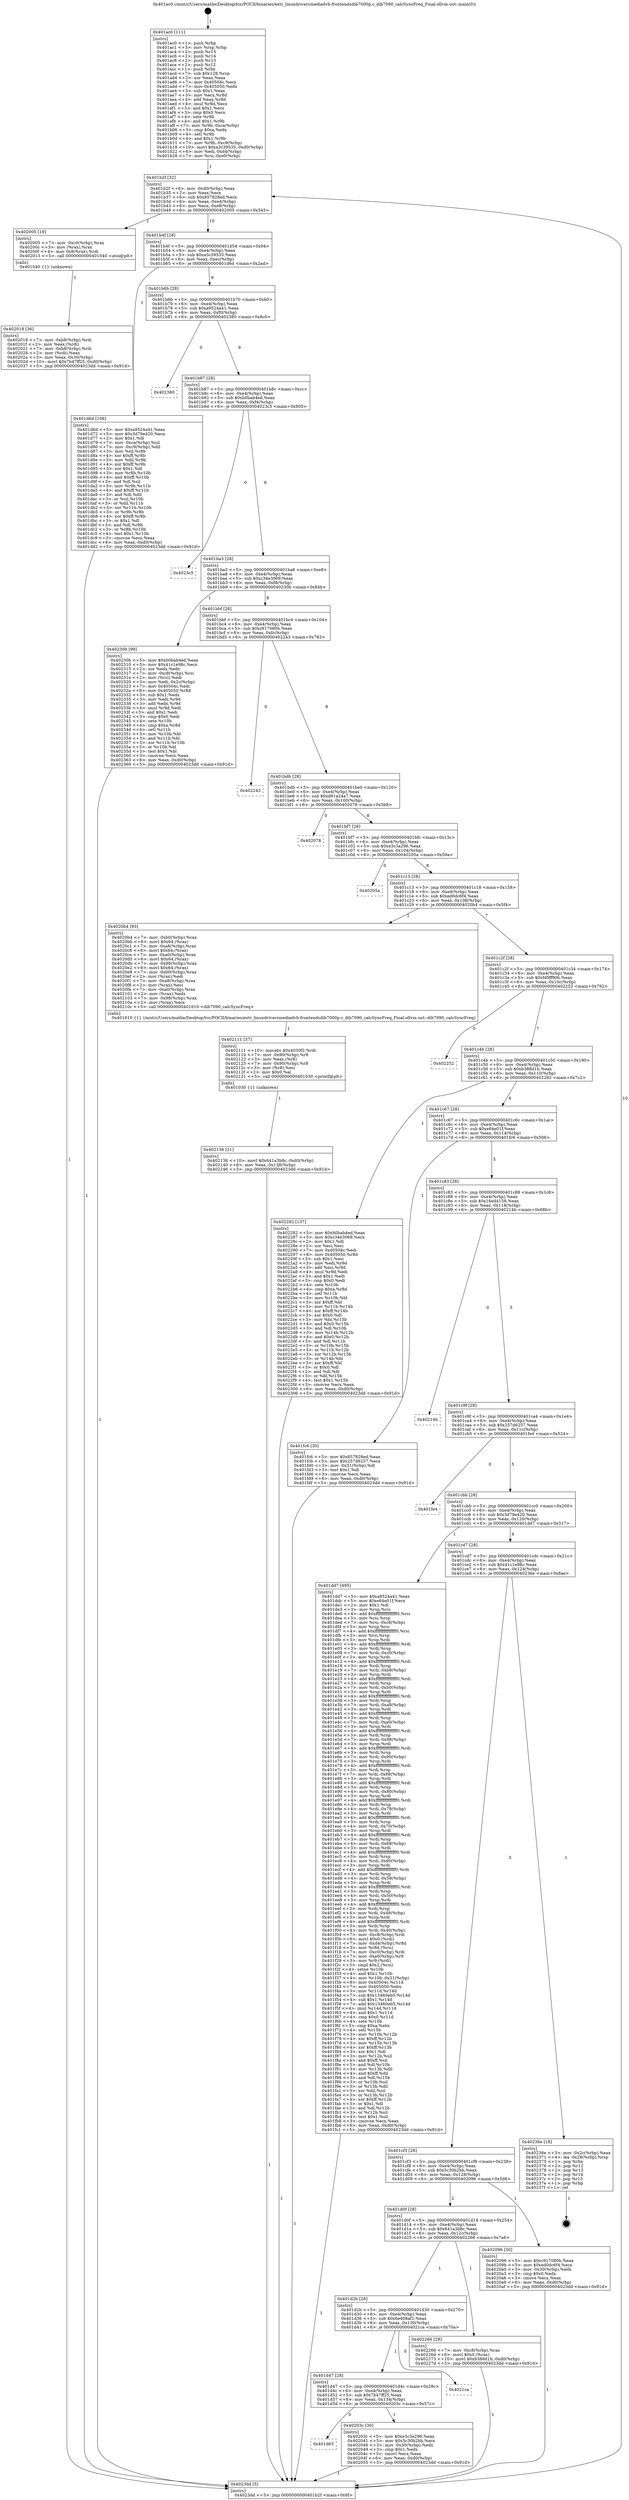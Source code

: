 digraph "0x401ac0" {
  label = "0x401ac0 (/mnt/c/Users/mathe/Desktop/tcc/POCII/binaries/extr_linuxdriversmediadvb-frontendsdib7000p.c_dib7090_calcSyncFreq_Final-ollvm.out::main(0))"
  labelloc = "t"
  node[shape=record]

  Entry [label="",width=0.3,height=0.3,shape=circle,fillcolor=black,style=filled]
  "0x401b2f" [label="{
     0x401b2f [32]\l
     | [instrs]\l
     &nbsp;&nbsp;0x401b2f \<+6\>: mov -0xd0(%rbp),%eax\l
     &nbsp;&nbsp;0x401b35 \<+2\>: mov %eax,%ecx\l
     &nbsp;&nbsp;0x401b37 \<+6\>: sub $0x857828ed,%ecx\l
     &nbsp;&nbsp;0x401b3d \<+6\>: mov %eax,-0xe4(%rbp)\l
     &nbsp;&nbsp;0x401b43 \<+6\>: mov %ecx,-0xe8(%rbp)\l
     &nbsp;&nbsp;0x401b49 \<+6\>: je 0000000000402005 \<main+0x545\>\l
  }"]
  "0x402005" [label="{
     0x402005 [19]\l
     | [instrs]\l
     &nbsp;&nbsp;0x402005 \<+7\>: mov -0xc0(%rbp),%rax\l
     &nbsp;&nbsp;0x40200c \<+3\>: mov (%rax),%rax\l
     &nbsp;&nbsp;0x40200f \<+4\>: mov 0x8(%rax),%rdi\l
     &nbsp;&nbsp;0x402013 \<+5\>: call 0000000000401040 \<atoi@plt\>\l
     | [calls]\l
     &nbsp;&nbsp;0x401040 \{1\} (unknown)\l
  }"]
  "0x401b4f" [label="{
     0x401b4f [28]\l
     | [instrs]\l
     &nbsp;&nbsp;0x401b4f \<+5\>: jmp 0000000000401b54 \<main+0x94\>\l
     &nbsp;&nbsp;0x401b54 \<+6\>: mov -0xe4(%rbp),%eax\l
     &nbsp;&nbsp;0x401b5a \<+5\>: sub $0xa3c39535,%eax\l
     &nbsp;&nbsp;0x401b5f \<+6\>: mov %eax,-0xec(%rbp)\l
     &nbsp;&nbsp;0x401b65 \<+6\>: je 0000000000401d6d \<main+0x2ad\>\l
  }"]
  Exit [label="",width=0.3,height=0.3,shape=circle,fillcolor=black,style=filled,peripheries=2]
  "0x401d6d" [label="{
     0x401d6d [106]\l
     | [instrs]\l
     &nbsp;&nbsp;0x401d6d \<+5\>: mov $0xa9524a41,%eax\l
     &nbsp;&nbsp;0x401d72 \<+5\>: mov $0x3d79e420,%ecx\l
     &nbsp;&nbsp;0x401d77 \<+2\>: mov $0x1,%dl\l
     &nbsp;&nbsp;0x401d79 \<+7\>: mov -0xca(%rbp),%sil\l
     &nbsp;&nbsp;0x401d80 \<+7\>: mov -0xc9(%rbp),%dil\l
     &nbsp;&nbsp;0x401d87 \<+3\>: mov %sil,%r8b\l
     &nbsp;&nbsp;0x401d8a \<+4\>: xor $0xff,%r8b\l
     &nbsp;&nbsp;0x401d8e \<+3\>: mov %dil,%r9b\l
     &nbsp;&nbsp;0x401d91 \<+4\>: xor $0xff,%r9b\l
     &nbsp;&nbsp;0x401d95 \<+3\>: xor $0x1,%dl\l
     &nbsp;&nbsp;0x401d98 \<+3\>: mov %r8b,%r10b\l
     &nbsp;&nbsp;0x401d9b \<+4\>: and $0xff,%r10b\l
     &nbsp;&nbsp;0x401d9f \<+3\>: and %dl,%sil\l
     &nbsp;&nbsp;0x401da2 \<+3\>: mov %r9b,%r11b\l
     &nbsp;&nbsp;0x401da5 \<+4\>: and $0xff,%r11b\l
     &nbsp;&nbsp;0x401da9 \<+3\>: and %dl,%dil\l
     &nbsp;&nbsp;0x401dac \<+3\>: or %sil,%r10b\l
     &nbsp;&nbsp;0x401daf \<+3\>: or %dil,%r11b\l
     &nbsp;&nbsp;0x401db2 \<+3\>: xor %r11b,%r10b\l
     &nbsp;&nbsp;0x401db5 \<+3\>: or %r9b,%r8b\l
     &nbsp;&nbsp;0x401db8 \<+4\>: xor $0xff,%r8b\l
     &nbsp;&nbsp;0x401dbc \<+3\>: or $0x1,%dl\l
     &nbsp;&nbsp;0x401dbf \<+3\>: and %dl,%r8b\l
     &nbsp;&nbsp;0x401dc2 \<+3\>: or %r8b,%r10b\l
     &nbsp;&nbsp;0x401dc5 \<+4\>: test $0x1,%r10b\l
     &nbsp;&nbsp;0x401dc9 \<+3\>: cmovne %ecx,%eax\l
     &nbsp;&nbsp;0x401dcc \<+6\>: mov %eax,-0xd0(%rbp)\l
     &nbsp;&nbsp;0x401dd2 \<+5\>: jmp 00000000004023dd \<main+0x91d\>\l
  }"]
  "0x401b6b" [label="{
     0x401b6b [28]\l
     | [instrs]\l
     &nbsp;&nbsp;0x401b6b \<+5\>: jmp 0000000000401b70 \<main+0xb0\>\l
     &nbsp;&nbsp;0x401b70 \<+6\>: mov -0xe4(%rbp),%eax\l
     &nbsp;&nbsp;0x401b76 \<+5\>: sub $0xa9524a41,%eax\l
     &nbsp;&nbsp;0x401b7b \<+6\>: mov %eax,-0xf0(%rbp)\l
     &nbsp;&nbsp;0x401b81 \<+6\>: je 0000000000402380 \<main+0x8c0\>\l
  }"]
  "0x4023dd" [label="{
     0x4023dd [5]\l
     | [instrs]\l
     &nbsp;&nbsp;0x4023dd \<+5\>: jmp 0000000000401b2f \<main+0x6f\>\l
  }"]
  "0x401ac0" [label="{
     0x401ac0 [111]\l
     | [instrs]\l
     &nbsp;&nbsp;0x401ac0 \<+1\>: push %rbp\l
     &nbsp;&nbsp;0x401ac1 \<+3\>: mov %rsp,%rbp\l
     &nbsp;&nbsp;0x401ac4 \<+2\>: push %r15\l
     &nbsp;&nbsp;0x401ac6 \<+2\>: push %r14\l
     &nbsp;&nbsp;0x401ac8 \<+2\>: push %r13\l
     &nbsp;&nbsp;0x401aca \<+2\>: push %r12\l
     &nbsp;&nbsp;0x401acc \<+1\>: push %rbx\l
     &nbsp;&nbsp;0x401acd \<+7\>: sub $0x128,%rsp\l
     &nbsp;&nbsp;0x401ad4 \<+2\>: xor %eax,%eax\l
     &nbsp;&nbsp;0x401ad6 \<+7\>: mov 0x40504c,%ecx\l
     &nbsp;&nbsp;0x401add \<+7\>: mov 0x405050,%edx\l
     &nbsp;&nbsp;0x401ae4 \<+3\>: sub $0x1,%eax\l
     &nbsp;&nbsp;0x401ae7 \<+3\>: mov %ecx,%r8d\l
     &nbsp;&nbsp;0x401aea \<+3\>: add %eax,%r8d\l
     &nbsp;&nbsp;0x401aed \<+4\>: imul %r8d,%ecx\l
     &nbsp;&nbsp;0x401af1 \<+3\>: and $0x1,%ecx\l
     &nbsp;&nbsp;0x401af4 \<+3\>: cmp $0x0,%ecx\l
     &nbsp;&nbsp;0x401af7 \<+4\>: sete %r9b\l
     &nbsp;&nbsp;0x401afb \<+4\>: and $0x1,%r9b\l
     &nbsp;&nbsp;0x401aff \<+7\>: mov %r9b,-0xca(%rbp)\l
     &nbsp;&nbsp;0x401b06 \<+3\>: cmp $0xa,%edx\l
     &nbsp;&nbsp;0x401b09 \<+4\>: setl %r9b\l
     &nbsp;&nbsp;0x401b0d \<+4\>: and $0x1,%r9b\l
     &nbsp;&nbsp;0x401b11 \<+7\>: mov %r9b,-0xc9(%rbp)\l
     &nbsp;&nbsp;0x401b18 \<+10\>: movl $0xa3c39535,-0xd0(%rbp)\l
     &nbsp;&nbsp;0x401b22 \<+6\>: mov %edi,-0xd4(%rbp)\l
     &nbsp;&nbsp;0x401b28 \<+7\>: mov %rsi,-0xe0(%rbp)\l
  }"]
  "0x402136" [label="{
     0x402136 [21]\l
     | [instrs]\l
     &nbsp;&nbsp;0x402136 \<+10\>: movl $0x641a3b8c,-0xd0(%rbp)\l
     &nbsp;&nbsp;0x402140 \<+6\>: mov %eax,-0x138(%rbp)\l
     &nbsp;&nbsp;0x402146 \<+5\>: jmp 00000000004023dd \<main+0x91d\>\l
  }"]
  "0x402380" [label="{
     0x402380\l
  }", style=dashed]
  "0x401b87" [label="{
     0x401b87 [28]\l
     | [instrs]\l
     &nbsp;&nbsp;0x401b87 \<+5\>: jmp 0000000000401b8c \<main+0xcc\>\l
     &nbsp;&nbsp;0x401b8c \<+6\>: mov -0xe4(%rbp),%eax\l
     &nbsp;&nbsp;0x401b92 \<+5\>: sub $0xb0bab4ed,%eax\l
     &nbsp;&nbsp;0x401b97 \<+6\>: mov %eax,-0xf4(%rbp)\l
     &nbsp;&nbsp;0x401b9d \<+6\>: je 00000000004023c5 \<main+0x905\>\l
  }"]
  "0x402111" [label="{
     0x402111 [37]\l
     | [instrs]\l
     &nbsp;&nbsp;0x402111 \<+10\>: movabs $0x4030f2,%rdi\l
     &nbsp;&nbsp;0x40211b \<+7\>: mov -0x90(%rbp),%r8\l
     &nbsp;&nbsp;0x402122 \<+3\>: mov %eax,(%r8)\l
     &nbsp;&nbsp;0x402125 \<+7\>: mov -0x90(%rbp),%r8\l
     &nbsp;&nbsp;0x40212c \<+3\>: mov (%r8),%esi\l
     &nbsp;&nbsp;0x40212f \<+2\>: mov $0x0,%al\l
     &nbsp;&nbsp;0x402131 \<+5\>: call 0000000000401030 \<printf@plt\>\l
     | [calls]\l
     &nbsp;&nbsp;0x401030 \{1\} (unknown)\l
  }"]
  "0x4023c5" [label="{
     0x4023c5\l
  }", style=dashed]
  "0x401ba3" [label="{
     0x401ba3 [28]\l
     | [instrs]\l
     &nbsp;&nbsp;0x401ba3 \<+5\>: jmp 0000000000401ba8 \<main+0xe8\>\l
     &nbsp;&nbsp;0x401ba8 \<+6\>: mov -0xe4(%rbp),%eax\l
     &nbsp;&nbsp;0x401bae \<+5\>: sub $0xc34e3069,%eax\l
     &nbsp;&nbsp;0x401bb3 \<+6\>: mov %eax,-0xf8(%rbp)\l
     &nbsp;&nbsp;0x401bb9 \<+6\>: je 000000000040230b \<main+0x84b\>\l
  }"]
  "0x401d63" [label="{
     0x401d63\l
  }", style=dashed]
  "0x40230b" [label="{
     0x40230b [99]\l
     | [instrs]\l
     &nbsp;&nbsp;0x40230b \<+5\>: mov $0xb0bab4ed,%eax\l
     &nbsp;&nbsp;0x402310 \<+5\>: mov $0x41c1e98c,%ecx\l
     &nbsp;&nbsp;0x402315 \<+2\>: xor %edx,%edx\l
     &nbsp;&nbsp;0x402317 \<+7\>: mov -0xc8(%rbp),%rsi\l
     &nbsp;&nbsp;0x40231e \<+2\>: mov (%rsi),%edi\l
     &nbsp;&nbsp;0x402320 \<+3\>: mov %edi,-0x2c(%rbp)\l
     &nbsp;&nbsp;0x402323 \<+7\>: mov 0x40504c,%edi\l
     &nbsp;&nbsp;0x40232a \<+8\>: mov 0x405050,%r8d\l
     &nbsp;&nbsp;0x402332 \<+3\>: sub $0x1,%edx\l
     &nbsp;&nbsp;0x402335 \<+3\>: mov %edi,%r9d\l
     &nbsp;&nbsp;0x402338 \<+3\>: add %edx,%r9d\l
     &nbsp;&nbsp;0x40233b \<+4\>: imul %r9d,%edi\l
     &nbsp;&nbsp;0x40233f \<+3\>: and $0x1,%edi\l
     &nbsp;&nbsp;0x402342 \<+3\>: cmp $0x0,%edi\l
     &nbsp;&nbsp;0x402345 \<+4\>: sete %r10b\l
     &nbsp;&nbsp;0x402349 \<+4\>: cmp $0xa,%r8d\l
     &nbsp;&nbsp;0x40234d \<+4\>: setl %r11b\l
     &nbsp;&nbsp;0x402351 \<+3\>: mov %r10b,%bl\l
     &nbsp;&nbsp;0x402354 \<+3\>: and %r11b,%bl\l
     &nbsp;&nbsp;0x402357 \<+3\>: xor %r11b,%r10b\l
     &nbsp;&nbsp;0x40235a \<+3\>: or %r10b,%bl\l
     &nbsp;&nbsp;0x40235d \<+3\>: test $0x1,%bl\l
     &nbsp;&nbsp;0x402360 \<+3\>: cmovne %ecx,%eax\l
     &nbsp;&nbsp;0x402363 \<+6\>: mov %eax,-0xd0(%rbp)\l
     &nbsp;&nbsp;0x402369 \<+5\>: jmp 00000000004023dd \<main+0x91d\>\l
  }"]
  "0x401bbf" [label="{
     0x401bbf [28]\l
     | [instrs]\l
     &nbsp;&nbsp;0x401bbf \<+5\>: jmp 0000000000401bc4 \<main+0x104\>\l
     &nbsp;&nbsp;0x401bc4 \<+6\>: mov -0xe4(%rbp),%eax\l
     &nbsp;&nbsp;0x401bca \<+5\>: sub $0xc917080b,%eax\l
     &nbsp;&nbsp;0x401bcf \<+6\>: mov %eax,-0xfc(%rbp)\l
     &nbsp;&nbsp;0x401bd5 \<+6\>: je 0000000000402243 \<main+0x783\>\l
  }"]
  "0x40203c" [label="{
     0x40203c [30]\l
     | [instrs]\l
     &nbsp;&nbsp;0x40203c \<+5\>: mov $0xe3c3a296,%eax\l
     &nbsp;&nbsp;0x402041 \<+5\>: mov $0x5c30b2bb,%ecx\l
     &nbsp;&nbsp;0x402046 \<+3\>: mov -0x30(%rbp),%edx\l
     &nbsp;&nbsp;0x402049 \<+3\>: cmp $0x1,%edx\l
     &nbsp;&nbsp;0x40204c \<+3\>: cmovl %ecx,%eax\l
     &nbsp;&nbsp;0x40204f \<+6\>: mov %eax,-0xd0(%rbp)\l
     &nbsp;&nbsp;0x402055 \<+5\>: jmp 00000000004023dd \<main+0x91d\>\l
  }"]
  "0x402243" [label="{
     0x402243\l
  }", style=dashed]
  "0x401bdb" [label="{
     0x401bdb [28]\l
     | [instrs]\l
     &nbsp;&nbsp;0x401bdb \<+5\>: jmp 0000000000401be0 \<main+0x120\>\l
     &nbsp;&nbsp;0x401be0 \<+6\>: mov -0xe4(%rbp),%eax\l
     &nbsp;&nbsp;0x401be6 \<+5\>: sub $0xd91a24a7,%eax\l
     &nbsp;&nbsp;0x401beb \<+6\>: mov %eax,-0x100(%rbp)\l
     &nbsp;&nbsp;0x401bf1 \<+6\>: je 0000000000402078 \<main+0x5b8\>\l
  }"]
  "0x401d47" [label="{
     0x401d47 [28]\l
     | [instrs]\l
     &nbsp;&nbsp;0x401d47 \<+5\>: jmp 0000000000401d4c \<main+0x28c\>\l
     &nbsp;&nbsp;0x401d4c \<+6\>: mov -0xe4(%rbp),%eax\l
     &nbsp;&nbsp;0x401d52 \<+5\>: sub $0x7b47ff25,%eax\l
     &nbsp;&nbsp;0x401d57 \<+6\>: mov %eax,-0x134(%rbp)\l
     &nbsp;&nbsp;0x401d5d \<+6\>: je 000000000040203c \<main+0x57c\>\l
  }"]
  "0x402078" [label="{
     0x402078\l
  }", style=dashed]
  "0x401bf7" [label="{
     0x401bf7 [28]\l
     | [instrs]\l
     &nbsp;&nbsp;0x401bf7 \<+5\>: jmp 0000000000401bfc \<main+0x13c\>\l
     &nbsp;&nbsp;0x401bfc \<+6\>: mov -0xe4(%rbp),%eax\l
     &nbsp;&nbsp;0x401c02 \<+5\>: sub $0xe3c3a296,%eax\l
     &nbsp;&nbsp;0x401c07 \<+6\>: mov %eax,-0x104(%rbp)\l
     &nbsp;&nbsp;0x401c0d \<+6\>: je 000000000040205a \<main+0x59a\>\l
  }"]
  "0x4021ca" [label="{
     0x4021ca\l
  }", style=dashed]
  "0x40205a" [label="{
     0x40205a\l
  }", style=dashed]
  "0x401c13" [label="{
     0x401c13 [28]\l
     | [instrs]\l
     &nbsp;&nbsp;0x401c13 \<+5\>: jmp 0000000000401c18 \<main+0x158\>\l
     &nbsp;&nbsp;0x401c18 \<+6\>: mov -0xe4(%rbp),%eax\l
     &nbsp;&nbsp;0x401c1e \<+5\>: sub $0xed0dc6f4,%eax\l
     &nbsp;&nbsp;0x401c23 \<+6\>: mov %eax,-0x108(%rbp)\l
     &nbsp;&nbsp;0x401c29 \<+6\>: je 00000000004020b4 \<main+0x5f4\>\l
  }"]
  "0x401d2b" [label="{
     0x401d2b [28]\l
     | [instrs]\l
     &nbsp;&nbsp;0x401d2b \<+5\>: jmp 0000000000401d30 \<main+0x270\>\l
     &nbsp;&nbsp;0x401d30 \<+6\>: mov -0xe4(%rbp),%eax\l
     &nbsp;&nbsp;0x401d36 \<+5\>: sub $0x6e408af1,%eax\l
     &nbsp;&nbsp;0x401d3b \<+6\>: mov %eax,-0x130(%rbp)\l
     &nbsp;&nbsp;0x401d41 \<+6\>: je 00000000004021ca \<main+0x70a\>\l
  }"]
  "0x4020b4" [label="{
     0x4020b4 [93]\l
     | [instrs]\l
     &nbsp;&nbsp;0x4020b4 \<+7\>: mov -0xb0(%rbp),%rax\l
     &nbsp;&nbsp;0x4020bb \<+6\>: movl $0x64,(%rax)\l
     &nbsp;&nbsp;0x4020c1 \<+7\>: mov -0xa8(%rbp),%rax\l
     &nbsp;&nbsp;0x4020c8 \<+6\>: movl $0x64,(%rax)\l
     &nbsp;&nbsp;0x4020ce \<+7\>: mov -0xa0(%rbp),%rax\l
     &nbsp;&nbsp;0x4020d5 \<+6\>: movl $0x64,(%rax)\l
     &nbsp;&nbsp;0x4020db \<+7\>: mov -0x98(%rbp),%rax\l
     &nbsp;&nbsp;0x4020e2 \<+6\>: movl $0x64,(%rax)\l
     &nbsp;&nbsp;0x4020e8 \<+7\>: mov -0xb0(%rbp),%rax\l
     &nbsp;&nbsp;0x4020ef \<+2\>: mov (%rax),%edi\l
     &nbsp;&nbsp;0x4020f1 \<+7\>: mov -0xa8(%rbp),%rax\l
     &nbsp;&nbsp;0x4020f8 \<+2\>: mov (%rax),%esi\l
     &nbsp;&nbsp;0x4020fa \<+7\>: mov -0xa0(%rbp),%rax\l
     &nbsp;&nbsp;0x402101 \<+2\>: mov (%rax),%edx\l
     &nbsp;&nbsp;0x402103 \<+7\>: mov -0x98(%rbp),%rax\l
     &nbsp;&nbsp;0x40210a \<+2\>: mov (%rax),%ecx\l
     &nbsp;&nbsp;0x40210c \<+5\>: call 0000000000401610 \<dib7090_calcSyncFreq\>\l
     | [calls]\l
     &nbsp;&nbsp;0x401610 \{1\} (/mnt/c/Users/mathe/Desktop/tcc/POCII/binaries/extr_linuxdriversmediadvb-frontendsdib7000p.c_dib7090_calcSyncFreq_Final-ollvm.out::dib7090_calcSyncFreq)\l
  }"]
  "0x401c2f" [label="{
     0x401c2f [28]\l
     | [instrs]\l
     &nbsp;&nbsp;0x401c2f \<+5\>: jmp 0000000000401c34 \<main+0x174\>\l
     &nbsp;&nbsp;0x401c34 \<+6\>: mov -0xe4(%rbp),%eax\l
     &nbsp;&nbsp;0x401c3a \<+5\>: sub $0xfd9ff90b,%eax\l
     &nbsp;&nbsp;0x401c3f \<+6\>: mov %eax,-0x10c(%rbp)\l
     &nbsp;&nbsp;0x401c45 \<+6\>: je 0000000000402252 \<main+0x792\>\l
  }"]
  "0x402266" [label="{
     0x402266 [28]\l
     | [instrs]\l
     &nbsp;&nbsp;0x402266 \<+7\>: mov -0xc8(%rbp),%rax\l
     &nbsp;&nbsp;0x40226d \<+6\>: movl $0x0,(%rax)\l
     &nbsp;&nbsp;0x402273 \<+10\>: movl $0xb388d1b,-0xd0(%rbp)\l
     &nbsp;&nbsp;0x40227d \<+5\>: jmp 00000000004023dd \<main+0x91d\>\l
  }"]
  "0x402252" [label="{
     0x402252\l
  }", style=dashed]
  "0x401c4b" [label="{
     0x401c4b [28]\l
     | [instrs]\l
     &nbsp;&nbsp;0x401c4b \<+5\>: jmp 0000000000401c50 \<main+0x190\>\l
     &nbsp;&nbsp;0x401c50 \<+6\>: mov -0xe4(%rbp),%eax\l
     &nbsp;&nbsp;0x401c56 \<+5\>: sub $0xb388d1b,%eax\l
     &nbsp;&nbsp;0x401c5b \<+6\>: mov %eax,-0x110(%rbp)\l
     &nbsp;&nbsp;0x401c61 \<+6\>: je 0000000000402282 \<main+0x7c2\>\l
  }"]
  "0x401d0f" [label="{
     0x401d0f [28]\l
     | [instrs]\l
     &nbsp;&nbsp;0x401d0f \<+5\>: jmp 0000000000401d14 \<main+0x254\>\l
     &nbsp;&nbsp;0x401d14 \<+6\>: mov -0xe4(%rbp),%eax\l
     &nbsp;&nbsp;0x401d1a \<+5\>: sub $0x641a3b8c,%eax\l
     &nbsp;&nbsp;0x401d1f \<+6\>: mov %eax,-0x12c(%rbp)\l
     &nbsp;&nbsp;0x401d25 \<+6\>: je 0000000000402266 \<main+0x7a6\>\l
  }"]
  "0x402282" [label="{
     0x402282 [137]\l
     | [instrs]\l
     &nbsp;&nbsp;0x402282 \<+5\>: mov $0xb0bab4ed,%eax\l
     &nbsp;&nbsp;0x402287 \<+5\>: mov $0xc34e3069,%ecx\l
     &nbsp;&nbsp;0x40228c \<+2\>: mov $0x1,%dl\l
     &nbsp;&nbsp;0x40228e \<+2\>: xor %esi,%esi\l
     &nbsp;&nbsp;0x402290 \<+7\>: mov 0x40504c,%edi\l
     &nbsp;&nbsp;0x402297 \<+8\>: mov 0x405050,%r8d\l
     &nbsp;&nbsp;0x40229f \<+3\>: sub $0x1,%esi\l
     &nbsp;&nbsp;0x4022a2 \<+3\>: mov %edi,%r9d\l
     &nbsp;&nbsp;0x4022a5 \<+3\>: add %esi,%r9d\l
     &nbsp;&nbsp;0x4022a8 \<+4\>: imul %r9d,%edi\l
     &nbsp;&nbsp;0x4022ac \<+3\>: and $0x1,%edi\l
     &nbsp;&nbsp;0x4022af \<+3\>: cmp $0x0,%edi\l
     &nbsp;&nbsp;0x4022b2 \<+4\>: sete %r10b\l
     &nbsp;&nbsp;0x4022b6 \<+4\>: cmp $0xa,%r8d\l
     &nbsp;&nbsp;0x4022ba \<+4\>: setl %r11b\l
     &nbsp;&nbsp;0x4022be \<+3\>: mov %r10b,%bl\l
     &nbsp;&nbsp;0x4022c1 \<+3\>: xor $0xff,%bl\l
     &nbsp;&nbsp;0x4022c4 \<+3\>: mov %r11b,%r14b\l
     &nbsp;&nbsp;0x4022c7 \<+4\>: xor $0xff,%r14b\l
     &nbsp;&nbsp;0x4022cb \<+3\>: xor $0x0,%dl\l
     &nbsp;&nbsp;0x4022ce \<+3\>: mov %bl,%r15b\l
     &nbsp;&nbsp;0x4022d1 \<+4\>: and $0x0,%r15b\l
     &nbsp;&nbsp;0x4022d5 \<+3\>: and %dl,%r10b\l
     &nbsp;&nbsp;0x4022d8 \<+3\>: mov %r14b,%r12b\l
     &nbsp;&nbsp;0x4022db \<+4\>: and $0x0,%r12b\l
     &nbsp;&nbsp;0x4022df \<+3\>: and %dl,%r11b\l
     &nbsp;&nbsp;0x4022e2 \<+3\>: or %r10b,%r15b\l
     &nbsp;&nbsp;0x4022e5 \<+3\>: or %r11b,%r12b\l
     &nbsp;&nbsp;0x4022e8 \<+3\>: xor %r12b,%r15b\l
     &nbsp;&nbsp;0x4022eb \<+3\>: or %r14b,%bl\l
     &nbsp;&nbsp;0x4022ee \<+3\>: xor $0xff,%bl\l
     &nbsp;&nbsp;0x4022f1 \<+3\>: or $0x0,%dl\l
     &nbsp;&nbsp;0x4022f4 \<+2\>: and %dl,%bl\l
     &nbsp;&nbsp;0x4022f6 \<+3\>: or %bl,%r15b\l
     &nbsp;&nbsp;0x4022f9 \<+4\>: test $0x1,%r15b\l
     &nbsp;&nbsp;0x4022fd \<+3\>: cmovne %ecx,%eax\l
     &nbsp;&nbsp;0x402300 \<+6\>: mov %eax,-0xd0(%rbp)\l
     &nbsp;&nbsp;0x402306 \<+5\>: jmp 00000000004023dd \<main+0x91d\>\l
  }"]
  "0x401c67" [label="{
     0x401c67 [28]\l
     | [instrs]\l
     &nbsp;&nbsp;0x401c67 \<+5\>: jmp 0000000000401c6c \<main+0x1ac\>\l
     &nbsp;&nbsp;0x401c6c \<+6\>: mov -0xe4(%rbp),%eax\l
     &nbsp;&nbsp;0x401c72 \<+5\>: sub $0xe64e01f,%eax\l
     &nbsp;&nbsp;0x401c77 \<+6\>: mov %eax,-0x114(%rbp)\l
     &nbsp;&nbsp;0x401c7d \<+6\>: je 0000000000401fc6 \<main+0x506\>\l
  }"]
  "0x402096" [label="{
     0x402096 [30]\l
     | [instrs]\l
     &nbsp;&nbsp;0x402096 \<+5\>: mov $0xc917080b,%eax\l
     &nbsp;&nbsp;0x40209b \<+5\>: mov $0xed0dc6f4,%ecx\l
     &nbsp;&nbsp;0x4020a0 \<+3\>: mov -0x30(%rbp),%edx\l
     &nbsp;&nbsp;0x4020a3 \<+3\>: cmp $0x0,%edx\l
     &nbsp;&nbsp;0x4020a6 \<+3\>: cmove %ecx,%eax\l
     &nbsp;&nbsp;0x4020a9 \<+6\>: mov %eax,-0xd0(%rbp)\l
     &nbsp;&nbsp;0x4020af \<+5\>: jmp 00000000004023dd \<main+0x91d\>\l
  }"]
  "0x401fc6" [label="{
     0x401fc6 [30]\l
     | [instrs]\l
     &nbsp;&nbsp;0x401fc6 \<+5\>: mov $0x857828ed,%eax\l
     &nbsp;&nbsp;0x401fcb \<+5\>: mov $0x257d6257,%ecx\l
     &nbsp;&nbsp;0x401fd0 \<+3\>: mov -0x31(%rbp),%dl\l
     &nbsp;&nbsp;0x401fd3 \<+3\>: test $0x1,%dl\l
     &nbsp;&nbsp;0x401fd6 \<+3\>: cmovne %ecx,%eax\l
     &nbsp;&nbsp;0x401fd9 \<+6\>: mov %eax,-0xd0(%rbp)\l
     &nbsp;&nbsp;0x401fdf \<+5\>: jmp 00000000004023dd \<main+0x91d\>\l
  }"]
  "0x401c83" [label="{
     0x401c83 [28]\l
     | [instrs]\l
     &nbsp;&nbsp;0x401c83 \<+5\>: jmp 0000000000401c88 \<main+0x1c8\>\l
     &nbsp;&nbsp;0x401c88 \<+6\>: mov -0xe4(%rbp),%eax\l
     &nbsp;&nbsp;0x401c8e \<+5\>: sub $0x16ed4158,%eax\l
     &nbsp;&nbsp;0x401c93 \<+6\>: mov %eax,-0x118(%rbp)\l
     &nbsp;&nbsp;0x401c99 \<+6\>: je 000000000040214b \<main+0x68b\>\l
  }"]
  "0x401cf3" [label="{
     0x401cf3 [28]\l
     | [instrs]\l
     &nbsp;&nbsp;0x401cf3 \<+5\>: jmp 0000000000401cf8 \<main+0x238\>\l
     &nbsp;&nbsp;0x401cf8 \<+6\>: mov -0xe4(%rbp),%eax\l
     &nbsp;&nbsp;0x401cfe \<+5\>: sub $0x5c30b2bb,%eax\l
     &nbsp;&nbsp;0x401d03 \<+6\>: mov %eax,-0x128(%rbp)\l
     &nbsp;&nbsp;0x401d09 \<+6\>: je 0000000000402096 \<main+0x5d6\>\l
  }"]
  "0x40214b" [label="{
     0x40214b\l
  }", style=dashed]
  "0x401c9f" [label="{
     0x401c9f [28]\l
     | [instrs]\l
     &nbsp;&nbsp;0x401c9f \<+5\>: jmp 0000000000401ca4 \<main+0x1e4\>\l
     &nbsp;&nbsp;0x401ca4 \<+6\>: mov -0xe4(%rbp),%eax\l
     &nbsp;&nbsp;0x401caa \<+5\>: sub $0x257d6257,%eax\l
     &nbsp;&nbsp;0x401caf \<+6\>: mov %eax,-0x11c(%rbp)\l
     &nbsp;&nbsp;0x401cb5 \<+6\>: je 0000000000401fe4 \<main+0x524\>\l
  }"]
  "0x40236e" [label="{
     0x40236e [18]\l
     | [instrs]\l
     &nbsp;&nbsp;0x40236e \<+3\>: mov -0x2c(%rbp),%eax\l
     &nbsp;&nbsp;0x402371 \<+4\>: lea -0x28(%rbp),%rsp\l
     &nbsp;&nbsp;0x402375 \<+1\>: pop %rbx\l
     &nbsp;&nbsp;0x402376 \<+2\>: pop %r12\l
     &nbsp;&nbsp;0x402378 \<+2\>: pop %r13\l
     &nbsp;&nbsp;0x40237a \<+2\>: pop %r14\l
     &nbsp;&nbsp;0x40237c \<+2\>: pop %r15\l
     &nbsp;&nbsp;0x40237e \<+1\>: pop %rbp\l
     &nbsp;&nbsp;0x40237f \<+1\>: ret\l
  }"]
  "0x401fe4" [label="{
     0x401fe4\l
  }", style=dashed]
  "0x401cbb" [label="{
     0x401cbb [28]\l
     | [instrs]\l
     &nbsp;&nbsp;0x401cbb \<+5\>: jmp 0000000000401cc0 \<main+0x200\>\l
     &nbsp;&nbsp;0x401cc0 \<+6\>: mov -0xe4(%rbp),%eax\l
     &nbsp;&nbsp;0x401cc6 \<+5\>: sub $0x3d79e420,%eax\l
     &nbsp;&nbsp;0x401ccb \<+6\>: mov %eax,-0x120(%rbp)\l
     &nbsp;&nbsp;0x401cd1 \<+6\>: je 0000000000401dd7 \<main+0x317\>\l
  }"]
  "0x402018" [label="{
     0x402018 [36]\l
     | [instrs]\l
     &nbsp;&nbsp;0x402018 \<+7\>: mov -0xb8(%rbp),%rdi\l
     &nbsp;&nbsp;0x40201f \<+2\>: mov %eax,(%rdi)\l
     &nbsp;&nbsp;0x402021 \<+7\>: mov -0xb8(%rbp),%rdi\l
     &nbsp;&nbsp;0x402028 \<+2\>: mov (%rdi),%eax\l
     &nbsp;&nbsp;0x40202a \<+3\>: mov %eax,-0x30(%rbp)\l
     &nbsp;&nbsp;0x40202d \<+10\>: movl $0x7b47ff25,-0xd0(%rbp)\l
     &nbsp;&nbsp;0x402037 \<+5\>: jmp 00000000004023dd \<main+0x91d\>\l
  }"]
  "0x401dd7" [label="{
     0x401dd7 [495]\l
     | [instrs]\l
     &nbsp;&nbsp;0x401dd7 \<+5\>: mov $0xa9524a41,%eax\l
     &nbsp;&nbsp;0x401ddc \<+5\>: mov $0xe64e01f,%ecx\l
     &nbsp;&nbsp;0x401de1 \<+2\>: mov $0x1,%dl\l
     &nbsp;&nbsp;0x401de3 \<+3\>: mov %rsp,%rsi\l
     &nbsp;&nbsp;0x401de6 \<+4\>: add $0xfffffffffffffff0,%rsi\l
     &nbsp;&nbsp;0x401dea \<+3\>: mov %rsi,%rsp\l
     &nbsp;&nbsp;0x401ded \<+7\>: mov %rsi,-0xc8(%rbp)\l
     &nbsp;&nbsp;0x401df4 \<+3\>: mov %rsp,%rsi\l
     &nbsp;&nbsp;0x401df7 \<+4\>: add $0xfffffffffffffff0,%rsi\l
     &nbsp;&nbsp;0x401dfb \<+3\>: mov %rsi,%rsp\l
     &nbsp;&nbsp;0x401dfe \<+3\>: mov %rsp,%rdi\l
     &nbsp;&nbsp;0x401e01 \<+4\>: add $0xfffffffffffffff0,%rdi\l
     &nbsp;&nbsp;0x401e05 \<+3\>: mov %rdi,%rsp\l
     &nbsp;&nbsp;0x401e08 \<+7\>: mov %rdi,-0xc0(%rbp)\l
     &nbsp;&nbsp;0x401e0f \<+3\>: mov %rsp,%rdi\l
     &nbsp;&nbsp;0x401e12 \<+4\>: add $0xfffffffffffffff0,%rdi\l
     &nbsp;&nbsp;0x401e16 \<+3\>: mov %rdi,%rsp\l
     &nbsp;&nbsp;0x401e19 \<+7\>: mov %rdi,-0xb8(%rbp)\l
     &nbsp;&nbsp;0x401e20 \<+3\>: mov %rsp,%rdi\l
     &nbsp;&nbsp;0x401e23 \<+4\>: add $0xfffffffffffffff0,%rdi\l
     &nbsp;&nbsp;0x401e27 \<+3\>: mov %rdi,%rsp\l
     &nbsp;&nbsp;0x401e2a \<+7\>: mov %rdi,-0xb0(%rbp)\l
     &nbsp;&nbsp;0x401e31 \<+3\>: mov %rsp,%rdi\l
     &nbsp;&nbsp;0x401e34 \<+4\>: add $0xfffffffffffffff0,%rdi\l
     &nbsp;&nbsp;0x401e38 \<+3\>: mov %rdi,%rsp\l
     &nbsp;&nbsp;0x401e3b \<+7\>: mov %rdi,-0xa8(%rbp)\l
     &nbsp;&nbsp;0x401e42 \<+3\>: mov %rsp,%rdi\l
     &nbsp;&nbsp;0x401e45 \<+4\>: add $0xfffffffffffffff0,%rdi\l
     &nbsp;&nbsp;0x401e49 \<+3\>: mov %rdi,%rsp\l
     &nbsp;&nbsp;0x401e4c \<+7\>: mov %rdi,-0xa0(%rbp)\l
     &nbsp;&nbsp;0x401e53 \<+3\>: mov %rsp,%rdi\l
     &nbsp;&nbsp;0x401e56 \<+4\>: add $0xfffffffffffffff0,%rdi\l
     &nbsp;&nbsp;0x401e5a \<+3\>: mov %rdi,%rsp\l
     &nbsp;&nbsp;0x401e5d \<+7\>: mov %rdi,-0x98(%rbp)\l
     &nbsp;&nbsp;0x401e64 \<+3\>: mov %rsp,%rdi\l
     &nbsp;&nbsp;0x401e67 \<+4\>: add $0xfffffffffffffff0,%rdi\l
     &nbsp;&nbsp;0x401e6b \<+3\>: mov %rdi,%rsp\l
     &nbsp;&nbsp;0x401e6e \<+7\>: mov %rdi,-0x90(%rbp)\l
     &nbsp;&nbsp;0x401e75 \<+3\>: mov %rsp,%rdi\l
     &nbsp;&nbsp;0x401e78 \<+4\>: add $0xfffffffffffffff0,%rdi\l
     &nbsp;&nbsp;0x401e7c \<+3\>: mov %rdi,%rsp\l
     &nbsp;&nbsp;0x401e7f \<+7\>: mov %rdi,-0x88(%rbp)\l
     &nbsp;&nbsp;0x401e86 \<+3\>: mov %rsp,%rdi\l
     &nbsp;&nbsp;0x401e89 \<+4\>: add $0xfffffffffffffff0,%rdi\l
     &nbsp;&nbsp;0x401e8d \<+3\>: mov %rdi,%rsp\l
     &nbsp;&nbsp;0x401e90 \<+4\>: mov %rdi,-0x80(%rbp)\l
     &nbsp;&nbsp;0x401e94 \<+3\>: mov %rsp,%rdi\l
     &nbsp;&nbsp;0x401e97 \<+4\>: add $0xfffffffffffffff0,%rdi\l
     &nbsp;&nbsp;0x401e9b \<+3\>: mov %rdi,%rsp\l
     &nbsp;&nbsp;0x401e9e \<+4\>: mov %rdi,-0x78(%rbp)\l
     &nbsp;&nbsp;0x401ea2 \<+3\>: mov %rsp,%rdi\l
     &nbsp;&nbsp;0x401ea5 \<+4\>: add $0xfffffffffffffff0,%rdi\l
     &nbsp;&nbsp;0x401ea9 \<+3\>: mov %rdi,%rsp\l
     &nbsp;&nbsp;0x401eac \<+4\>: mov %rdi,-0x70(%rbp)\l
     &nbsp;&nbsp;0x401eb0 \<+3\>: mov %rsp,%rdi\l
     &nbsp;&nbsp;0x401eb3 \<+4\>: add $0xfffffffffffffff0,%rdi\l
     &nbsp;&nbsp;0x401eb7 \<+3\>: mov %rdi,%rsp\l
     &nbsp;&nbsp;0x401eba \<+4\>: mov %rdi,-0x68(%rbp)\l
     &nbsp;&nbsp;0x401ebe \<+3\>: mov %rsp,%rdi\l
     &nbsp;&nbsp;0x401ec1 \<+4\>: add $0xfffffffffffffff0,%rdi\l
     &nbsp;&nbsp;0x401ec5 \<+3\>: mov %rdi,%rsp\l
     &nbsp;&nbsp;0x401ec8 \<+4\>: mov %rdi,-0x60(%rbp)\l
     &nbsp;&nbsp;0x401ecc \<+3\>: mov %rsp,%rdi\l
     &nbsp;&nbsp;0x401ecf \<+4\>: add $0xfffffffffffffff0,%rdi\l
     &nbsp;&nbsp;0x401ed3 \<+3\>: mov %rdi,%rsp\l
     &nbsp;&nbsp;0x401ed6 \<+4\>: mov %rdi,-0x58(%rbp)\l
     &nbsp;&nbsp;0x401eda \<+3\>: mov %rsp,%rdi\l
     &nbsp;&nbsp;0x401edd \<+4\>: add $0xfffffffffffffff0,%rdi\l
     &nbsp;&nbsp;0x401ee1 \<+3\>: mov %rdi,%rsp\l
     &nbsp;&nbsp;0x401ee4 \<+4\>: mov %rdi,-0x50(%rbp)\l
     &nbsp;&nbsp;0x401ee8 \<+3\>: mov %rsp,%rdi\l
     &nbsp;&nbsp;0x401eeb \<+4\>: add $0xfffffffffffffff0,%rdi\l
     &nbsp;&nbsp;0x401eef \<+3\>: mov %rdi,%rsp\l
     &nbsp;&nbsp;0x401ef2 \<+4\>: mov %rdi,-0x48(%rbp)\l
     &nbsp;&nbsp;0x401ef6 \<+3\>: mov %rsp,%rdi\l
     &nbsp;&nbsp;0x401ef9 \<+4\>: add $0xfffffffffffffff0,%rdi\l
     &nbsp;&nbsp;0x401efd \<+3\>: mov %rdi,%rsp\l
     &nbsp;&nbsp;0x401f00 \<+4\>: mov %rdi,-0x40(%rbp)\l
     &nbsp;&nbsp;0x401f04 \<+7\>: mov -0xc8(%rbp),%rdi\l
     &nbsp;&nbsp;0x401f0b \<+6\>: movl $0x0,(%rdi)\l
     &nbsp;&nbsp;0x401f11 \<+7\>: mov -0xd4(%rbp),%r8d\l
     &nbsp;&nbsp;0x401f18 \<+3\>: mov %r8d,(%rsi)\l
     &nbsp;&nbsp;0x401f1b \<+7\>: mov -0xc0(%rbp),%rdi\l
     &nbsp;&nbsp;0x401f22 \<+7\>: mov -0xe0(%rbp),%r9\l
     &nbsp;&nbsp;0x401f29 \<+3\>: mov %r9,(%rdi)\l
     &nbsp;&nbsp;0x401f2c \<+3\>: cmpl $0x2,(%rsi)\l
     &nbsp;&nbsp;0x401f2f \<+4\>: setne %r10b\l
     &nbsp;&nbsp;0x401f33 \<+4\>: and $0x1,%r10b\l
     &nbsp;&nbsp;0x401f37 \<+4\>: mov %r10b,-0x31(%rbp)\l
     &nbsp;&nbsp;0x401f3b \<+8\>: mov 0x40504c,%r11d\l
     &nbsp;&nbsp;0x401f43 \<+7\>: mov 0x405050,%ebx\l
     &nbsp;&nbsp;0x401f4a \<+3\>: mov %r11d,%r14d\l
     &nbsp;&nbsp;0x401f4d \<+7\>: sub $0x13460eb5,%r14d\l
     &nbsp;&nbsp;0x401f54 \<+4\>: sub $0x1,%r14d\l
     &nbsp;&nbsp;0x401f58 \<+7\>: add $0x13460eb5,%r14d\l
     &nbsp;&nbsp;0x401f5f \<+4\>: imul %r14d,%r11d\l
     &nbsp;&nbsp;0x401f63 \<+4\>: and $0x1,%r11d\l
     &nbsp;&nbsp;0x401f67 \<+4\>: cmp $0x0,%r11d\l
     &nbsp;&nbsp;0x401f6b \<+4\>: sete %r10b\l
     &nbsp;&nbsp;0x401f6f \<+3\>: cmp $0xa,%ebx\l
     &nbsp;&nbsp;0x401f72 \<+4\>: setl %r15b\l
     &nbsp;&nbsp;0x401f76 \<+3\>: mov %r10b,%r12b\l
     &nbsp;&nbsp;0x401f79 \<+4\>: xor $0xff,%r12b\l
     &nbsp;&nbsp;0x401f7d \<+3\>: mov %r15b,%r13b\l
     &nbsp;&nbsp;0x401f80 \<+4\>: xor $0xff,%r13b\l
     &nbsp;&nbsp;0x401f84 \<+3\>: xor $0x1,%dl\l
     &nbsp;&nbsp;0x401f87 \<+3\>: mov %r12b,%sil\l
     &nbsp;&nbsp;0x401f8a \<+4\>: and $0xff,%sil\l
     &nbsp;&nbsp;0x401f8e \<+3\>: and %dl,%r10b\l
     &nbsp;&nbsp;0x401f91 \<+3\>: mov %r13b,%dil\l
     &nbsp;&nbsp;0x401f94 \<+4\>: and $0xff,%dil\l
     &nbsp;&nbsp;0x401f98 \<+3\>: and %dl,%r15b\l
     &nbsp;&nbsp;0x401f9b \<+3\>: or %r10b,%sil\l
     &nbsp;&nbsp;0x401f9e \<+3\>: or %r15b,%dil\l
     &nbsp;&nbsp;0x401fa1 \<+3\>: xor %dil,%sil\l
     &nbsp;&nbsp;0x401fa4 \<+3\>: or %r13b,%r12b\l
     &nbsp;&nbsp;0x401fa7 \<+4\>: xor $0xff,%r12b\l
     &nbsp;&nbsp;0x401fab \<+3\>: or $0x1,%dl\l
     &nbsp;&nbsp;0x401fae \<+3\>: and %dl,%r12b\l
     &nbsp;&nbsp;0x401fb1 \<+3\>: or %r12b,%sil\l
     &nbsp;&nbsp;0x401fb4 \<+4\>: test $0x1,%sil\l
     &nbsp;&nbsp;0x401fb8 \<+3\>: cmovne %ecx,%eax\l
     &nbsp;&nbsp;0x401fbb \<+6\>: mov %eax,-0xd0(%rbp)\l
     &nbsp;&nbsp;0x401fc1 \<+5\>: jmp 00000000004023dd \<main+0x91d\>\l
  }"]
  "0x401cd7" [label="{
     0x401cd7 [28]\l
     | [instrs]\l
     &nbsp;&nbsp;0x401cd7 \<+5\>: jmp 0000000000401cdc \<main+0x21c\>\l
     &nbsp;&nbsp;0x401cdc \<+6\>: mov -0xe4(%rbp),%eax\l
     &nbsp;&nbsp;0x401ce2 \<+5\>: sub $0x41c1e98c,%eax\l
     &nbsp;&nbsp;0x401ce7 \<+6\>: mov %eax,-0x124(%rbp)\l
     &nbsp;&nbsp;0x401ced \<+6\>: je 000000000040236e \<main+0x8ae\>\l
  }"]
  Entry -> "0x401ac0" [label=" 1"]
  "0x401b2f" -> "0x402005" [label=" 1"]
  "0x401b2f" -> "0x401b4f" [label=" 10"]
  "0x40236e" -> Exit [label=" 1"]
  "0x401b4f" -> "0x401d6d" [label=" 1"]
  "0x401b4f" -> "0x401b6b" [label=" 9"]
  "0x401d6d" -> "0x4023dd" [label=" 1"]
  "0x401ac0" -> "0x401b2f" [label=" 1"]
  "0x4023dd" -> "0x401b2f" [label=" 10"]
  "0x40230b" -> "0x4023dd" [label=" 1"]
  "0x401b6b" -> "0x402380" [label=" 0"]
  "0x401b6b" -> "0x401b87" [label=" 9"]
  "0x402282" -> "0x4023dd" [label=" 1"]
  "0x401b87" -> "0x4023c5" [label=" 0"]
  "0x401b87" -> "0x401ba3" [label=" 9"]
  "0x402266" -> "0x4023dd" [label=" 1"]
  "0x401ba3" -> "0x40230b" [label=" 1"]
  "0x401ba3" -> "0x401bbf" [label=" 8"]
  "0x402136" -> "0x4023dd" [label=" 1"]
  "0x401bbf" -> "0x402243" [label=" 0"]
  "0x401bbf" -> "0x401bdb" [label=" 8"]
  "0x402111" -> "0x402136" [label=" 1"]
  "0x401bdb" -> "0x402078" [label=" 0"]
  "0x401bdb" -> "0x401bf7" [label=" 8"]
  "0x402096" -> "0x4023dd" [label=" 1"]
  "0x401bf7" -> "0x40205a" [label=" 0"]
  "0x401bf7" -> "0x401c13" [label=" 8"]
  "0x40203c" -> "0x4023dd" [label=" 1"]
  "0x401c13" -> "0x4020b4" [label=" 1"]
  "0x401c13" -> "0x401c2f" [label=" 7"]
  "0x401d47" -> "0x40203c" [label=" 1"]
  "0x401c2f" -> "0x402252" [label=" 0"]
  "0x401c2f" -> "0x401c4b" [label=" 7"]
  "0x4020b4" -> "0x402111" [label=" 1"]
  "0x401c4b" -> "0x402282" [label=" 1"]
  "0x401c4b" -> "0x401c67" [label=" 6"]
  "0x401d2b" -> "0x4021ca" [label=" 0"]
  "0x401c67" -> "0x401fc6" [label=" 1"]
  "0x401c67" -> "0x401c83" [label=" 5"]
  "0x401d47" -> "0x401d63" [label=" 0"]
  "0x401c83" -> "0x40214b" [label=" 0"]
  "0x401c83" -> "0x401c9f" [label=" 5"]
  "0x401d0f" -> "0x402266" [label=" 1"]
  "0x401c9f" -> "0x401fe4" [label=" 0"]
  "0x401c9f" -> "0x401cbb" [label=" 5"]
  "0x401d2b" -> "0x401d47" [label=" 1"]
  "0x401cbb" -> "0x401dd7" [label=" 1"]
  "0x401cbb" -> "0x401cd7" [label=" 4"]
  "0x401cf3" -> "0x402096" [label=" 1"]
  "0x401d0f" -> "0x401d2b" [label=" 1"]
  "0x401dd7" -> "0x4023dd" [label=" 1"]
  "0x401fc6" -> "0x4023dd" [label=" 1"]
  "0x402005" -> "0x402018" [label=" 1"]
  "0x402018" -> "0x4023dd" [label=" 1"]
  "0x401cf3" -> "0x401d0f" [label=" 2"]
  "0x401cd7" -> "0x40236e" [label=" 1"]
  "0x401cd7" -> "0x401cf3" [label=" 3"]
}
